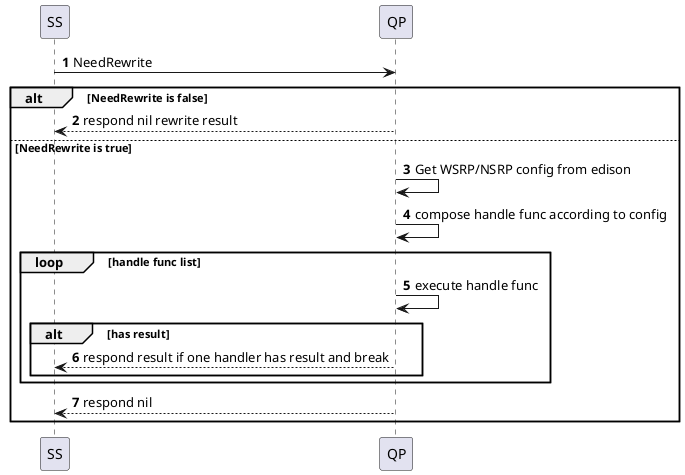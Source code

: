 @startuml
'https://plantuml.com/sequence-diagram

autonumber

SS -> QP: NeedRewrite
alt NeedRewrite is false
SS <-- QP: respond nil rewrite result
else NeedRewrite is true
QP -> QP: Get WSRP/NSRP config from edison
QP -> QP: compose handle func according to config
loop handle func list
QP -> QP: execute handle func
alt has result
SS <-- QP: respond result if one handler has result and break
end
end
SS <-- QP: respond nil
end
@enduml